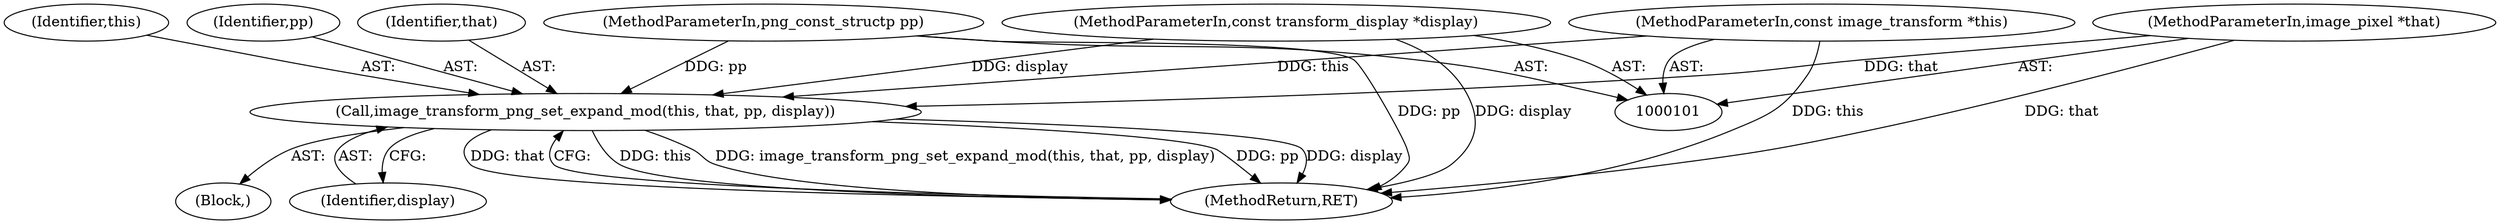 digraph "0_Android_9d4853418ab2f754c2b63e091c29c5529b8b86ca_65@pointer" {
"1000107" [label="(Call,image_transform_png_set_expand_mod(this, that, pp, display))"];
"1000102" [label="(MethodParameterIn,const image_transform *this)"];
"1000103" [label="(MethodParameterIn,image_pixel *that)"];
"1000104" [label="(MethodParameterIn,png_const_structp pp)"];
"1000105" [label="(MethodParameterIn,const transform_display *display)"];
"1000108" [label="(Identifier,this)"];
"1000110" [label="(Identifier,pp)"];
"1000106" [label="(Block,)"];
"1000105" [label="(MethodParameterIn,const transform_display *display)"];
"1000111" [label="(Identifier,display)"];
"1000112" [label="(MethodReturn,RET)"];
"1000104" [label="(MethodParameterIn,png_const_structp pp)"];
"1000107" [label="(Call,image_transform_png_set_expand_mod(this, that, pp, display))"];
"1000109" [label="(Identifier,that)"];
"1000103" [label="(MethodParameterIn,image_pixel *that)"];
"1000102" [label="(MethodParameterIn,const image_transform *this)"];
"1000107" -> "1000106"  [label="AST: "];
"1000107" -> "1000111"  [label="CFG: "];
"1000108" -> "1000107"  [label="AST: "];
"1000109" -> "1000107"  [label="AST: "];
"1000110" -> "1000107"  [label="AST: "];
"1000111" -> "1000107"  [label="AST: "];
"1000112" -> "1000107"  [label="CFG: "];
"1000107" -> "1000112"  [label="DDG: this"];
"1000107" -> "1000112"  [label="DDG: image_transform_png_set_expand_mod(this, that, pp, display)"];
"1000107" -> "1000112"  [label="DDG: pp"];
"1000107" -> "1000112"  [label="DDG: display"];
"1000107" -> "1000112"  [label="DDG: that"];
"1000102" -> "1000107"  [label="DDG: this"];
"1000103" -> "1000107"  [label="DDG: that"];
"1000104" -> "1000107"  [label="DDG: pp"];
"1000105" -> "1000107"  [label="DDG: display"];
"1000102" -> "1000101"  [label="AST: "];
"1000102" -> "1000112"  [label="DDG: this"];
"1000103" -> "1000101"  [label="AST: "];
"1000103" -> "1000112"  [label="DDG: that"];
"1000104" -> "1000101"  [label="AST: "];
"1000104" -> "1000112"  [label="DDG: pp"];
"1000105" -> "1000101"  [label="AST: "];
"1000105" -> "1000112"  [label="DDG: display"];
}
